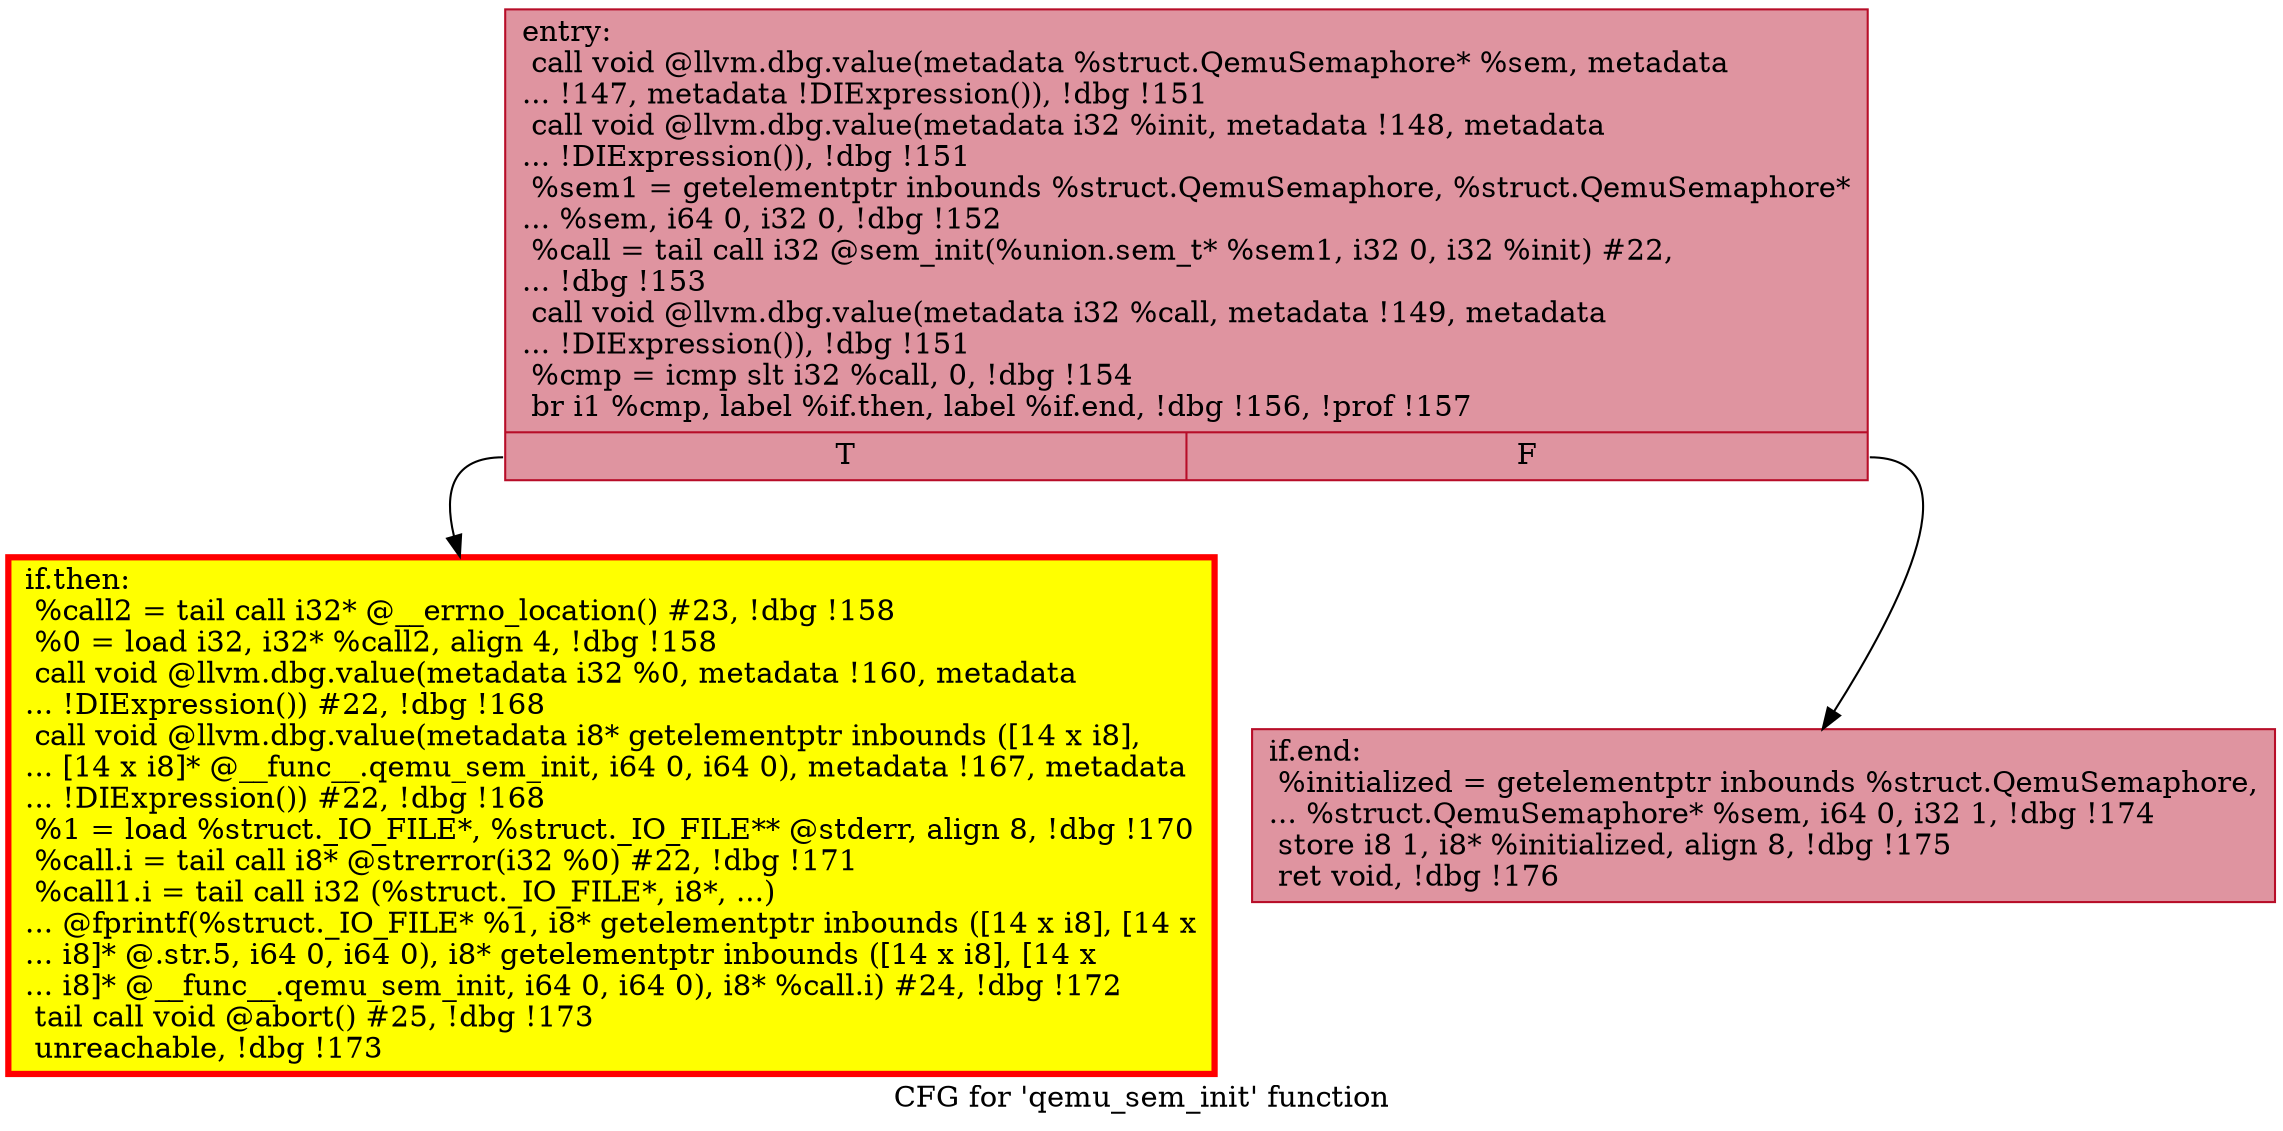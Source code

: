 digraph "CFG for 'qemu_sem_init' function" {
	label="CFG for 'qemu_sem_init' function";

	Node0x5613f19f9600 [shape=record,color="#b70d28ff", style=filled, fillcolor="#b70d2870",label="{entry:\l  call void @llvm.dbg.value(metadata %struct.QemuSemaphore* %sem, metadata\l... !147, metadata !DIExpression()), !dbg !151\l  call void @llvm.dbg.value(metadata i32 %init, metadata !148, metadata\l... !DIExpression()), !dbg !151\l  %sem1 = getelementptr inbounds %struct.QemuSemaphore, %struct.QemuSemaphore*\l... %sem, i64 0, i32 0, !dbg !152\l  %call = tail call i32 @sem_init(%union.sem_t* %sem1, i32 0, i32 %init) #22,\l... !dbg !153\l  call void @llvm.dbg.value(metadata i32 %call, metadata !149, metadata\l... !DIExpression()), !dbg !151\l  %cmp = icmp slt i32 %call, 0, !dbg !154\l  br i1 %cmp, label %if.then, label %if.end, !dbg !156, !prof !157\l|{<s0>T|<s1>F}}"];
	Node0x5613f19f9600:s0 -> Node0x5613f1a043b0;
	Node0x5613f19f9600:s1 -> Node0x5613f1a04400;
	Node0x5613f1a043b0 [shape=record,penwidth=3.0, style="filled", color="red", fillcolor="yellow",label="{if.then:                                          \l  %call2 = tail call i32* @__errno_location() #23, !dbg !158\l  %0 = load i32, i32* %call2, align 4, !dbg !158\l  call void @llvm.dbg.value(metadata i32 %0, metadata !160, metadata\l... !DIExpression()) #22, !dbg !168\l  call void @llvm.dbg.value(metadata i8* getelementptr inbounds ([14 x i8],\l... [14 x i8]* @__func__.qemu_sem_init, i64 0, i64 0), metadata !167, metadata\l... !DIExpression()) #22, !dbg !168\l  %1 = load %struct._IO_FILE*, %struct._IO_FILE** @stderr, align 8, !dbg !170\l  %call.i = tail call i8* @strerror(i32 %0) #22, !dbg !171\l  %call1.i = tail call i32 (%struct._IO_FILE*, i8*, ...)\l... @fprintf(%struct._IO_FILE* %1, i8* getelementptr inbounds ([14 x i8], [14 x\l... i8]* @.str.5, i64 0, i64 0), i8* getelementptr inbounds ([14 x i8], [14 x\l... i8]* @__func__.qemu_sem_init, i64 0, i64 0), i8* %call.i) #24, !dbg !172\l  tail call void @abort() #25, !dbg !173\l  unreachable, !dbg !173\l}"];
	Node0x5613f1a04400 [shape=record,color="#b70d28ff", style=filled, fillcolor="#b70d2870",label="{if.end:                                           \l  %initialized = getelementptr inbounds %struct.QemuSemaphore,\l... %struct.QemuSemaphore* %sem, i64 0, i32 1, !dbg !174\l  store i8 1, i8* %initialized, align 8, !dbg !175\l  ret void, !dbg !176\l}"];
}
